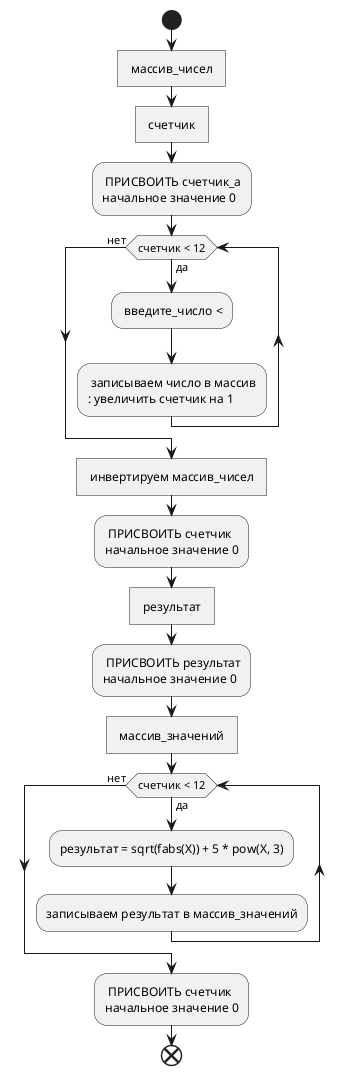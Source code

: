 @startuml

start

: массив_чисел ]
: счетчик ]
: ПРИСВОИТЬ счетчик_a\nначальное значение 0;
while (счетчик < 12) is (да)
	: введите_число <;
	: записываем число в массив
	: увеличить счетчик на 1;
endwhile (нет)
: инвертируем массив_чисел ]
: ПРИСВОИТЬ счетчик\nначальное значение 0;
: результат ]
: ПРИСВОИТЬ результат\nначальное значение 0;
: массив_значений ]
while (счетчик < 12) is (да)
	:результат = sqrt(fabs(Х)) + 5 * pow(Х, 3);
	:записываем результат в массив_значений;
endwhile (нет)
: ПРИСВОИТЬ счетчик\nначальное значение 0;

end

@enduml
